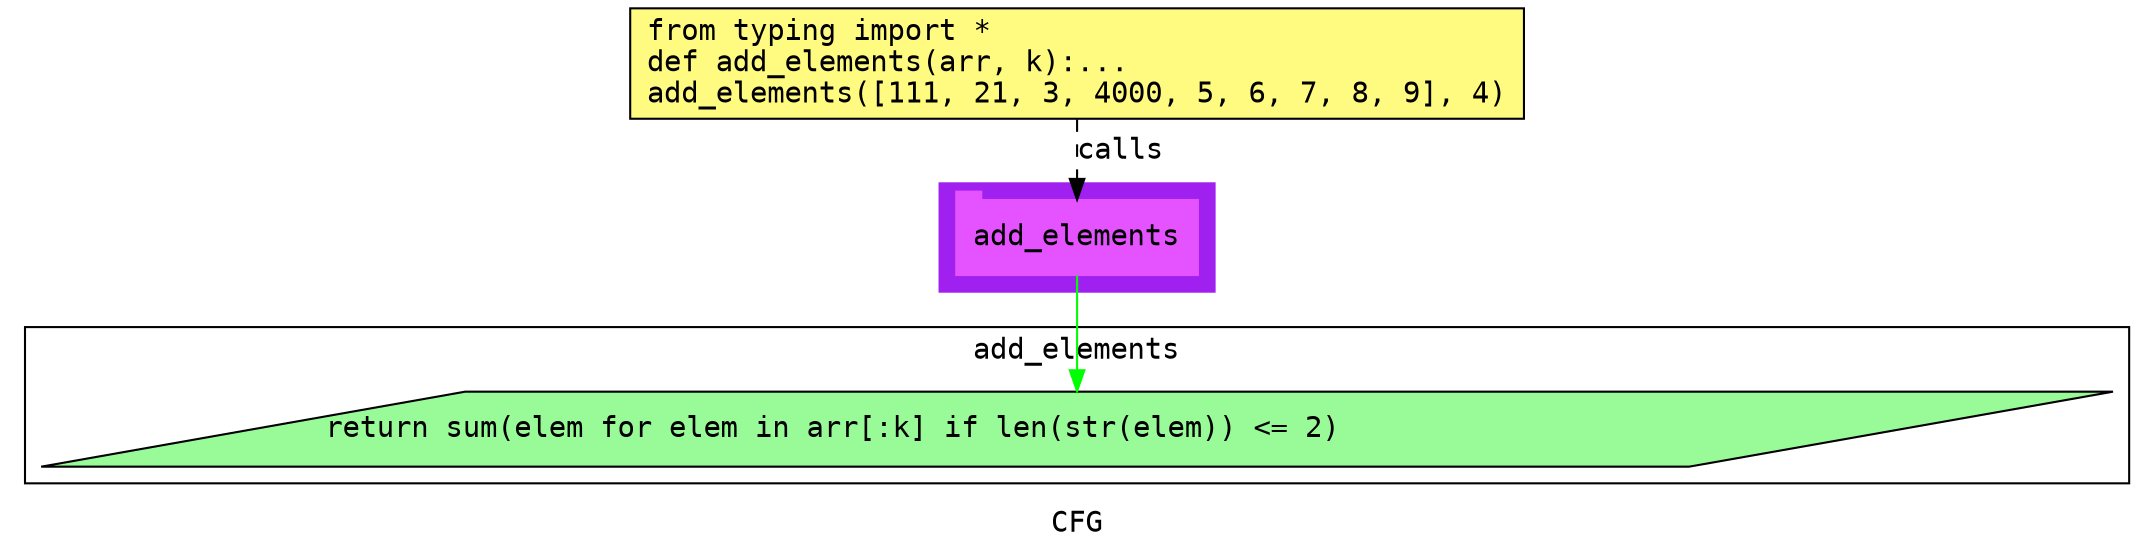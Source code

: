 digraph cluster598CFG {
	graph [bb="0,0,990,259",
		compound=True,
		fontname="DejaVu Sans Mono",
		label=CFG,
		lheight=0.21,
		lp="495,11.5",
		lwidth=0.35,
		pack=False,
		rankdir=TB,
		ranksep=0.02
	];
	node [fontname="DejaVu Sans Mono",
		label="\N"
	];
	edge [fontname="DejaVu Sans Mono"];
	subgraph cluster_1 {
		graph [bb="429,123,561,175",
			color=purple,
			compound=true,
			fontname="DejaVu Sans Mono",
			label="",
			rankdir=TB,
			ranksep=0.02,
			shape=tab,
			style=filled
		];
		node [fontname="DejaVu Sans Mono"];
		edge [fontname="DejaVu Sans Mono"];
		6	[color="#E552FF",
			height=0.5,
			label=add_elements,
			linenum="[7]",
			pos="495,149",
			shape=tab,
			style=filled,
			width=1.6111];
	}
	subgraph cluster0add_elements {
		graph [bb="8,31,982,106",
			compound=True,
			fontname="DejaVu Sans Mono",
			label=add_elements,
			lheight=0.21,
			lp="495,94.5",
			lwidth=1.39,
			pack=False,
			rankdir=TB,
			ranksep=0.02
		];
		node [fontname="DejaVu Sans Mono"];
		edge [fontname="DejaVu Sans Mono"];
		3	[fillcolor="#98fb98",
			height=0.5,
			label="return sum(elem for elem in arr[:k] if len(str(elem)) <= 2)\l",
			linenum="[5]",
			pos="495,57",
			shape=parallelogram,
			style="filled,solid",
			width=13.315];
	}
	1	[fillcolor="#FFFB81",
		height=0.73611,
		label="from typing import *\ldef add_elements(arr, k):...\ladd_elements([111, 21, 3, 4000, 5, 6, 7, 8, 9], 4)\l",
		linenum="[1]",
		pos="495,232.5",
		shape=rectangle,
		style="filled,solid",
		width=5.9583];
	1 -> 6	[label=calls,
		lp="516,190.5",
		pos="e,495,167.13 495,205.71 495,196.66 495,186.47 495,177.3",
		style=dashed];
	6 -> 3	[color=green,
		pos="e,495,75.3 495,130.65 495,117.82 495,100.11 495,85.381"];
}
